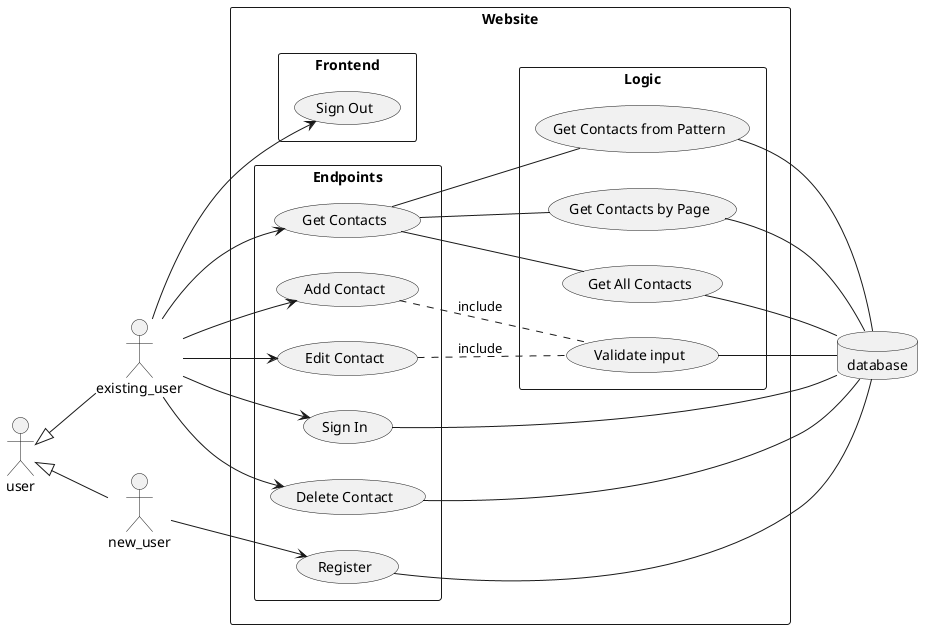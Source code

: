 @startuml
left to right direction
skinparam packageStyle rectangle
actor user
actor existing_user
actor new_user
database database
rectangle Website {
  rectangle Frontend {
      usecase "Sign Out"
  }
  rectangle Endpoints {
    usecase "Register"
    usecase "Sign In"
    usecase "Add Contact"
    usecase "Edit Contact"
    usecase "Delete Contact"
    usecase "Get Contacts"
  }
  rectangle Logic {
    user <|-- existing_user
    user <|-- new_user
    new_user --> (Register)
    existing_user --> (Sign In)
    (Sign In) -- database
    (Register) -- database
    existing_user --> (Sign Out)
    existing_user --> (Add Contact)
    existing_user --> (Delete Contact)
    existing_user --> (Edit Contact)
    (Add Contact) .. (Validate input) : include
    (Edit Contact) .. (Validate input) : include
    (Delete Contact) -- database
    (Validate input) -- database
    existing_user --> (Get Contacts)
    (Get Contacts) -- (Get Contacts by Page)
    (Get Contacts) -- (Get Contacts from Pattern)
    (Get Contacts) -- (Get All Contacts)
    (Get Contacts by Page) -- database
    (Get Contacts from Pattern) -- database
    (Get All Contacts) -- database
  }
}
@enduml